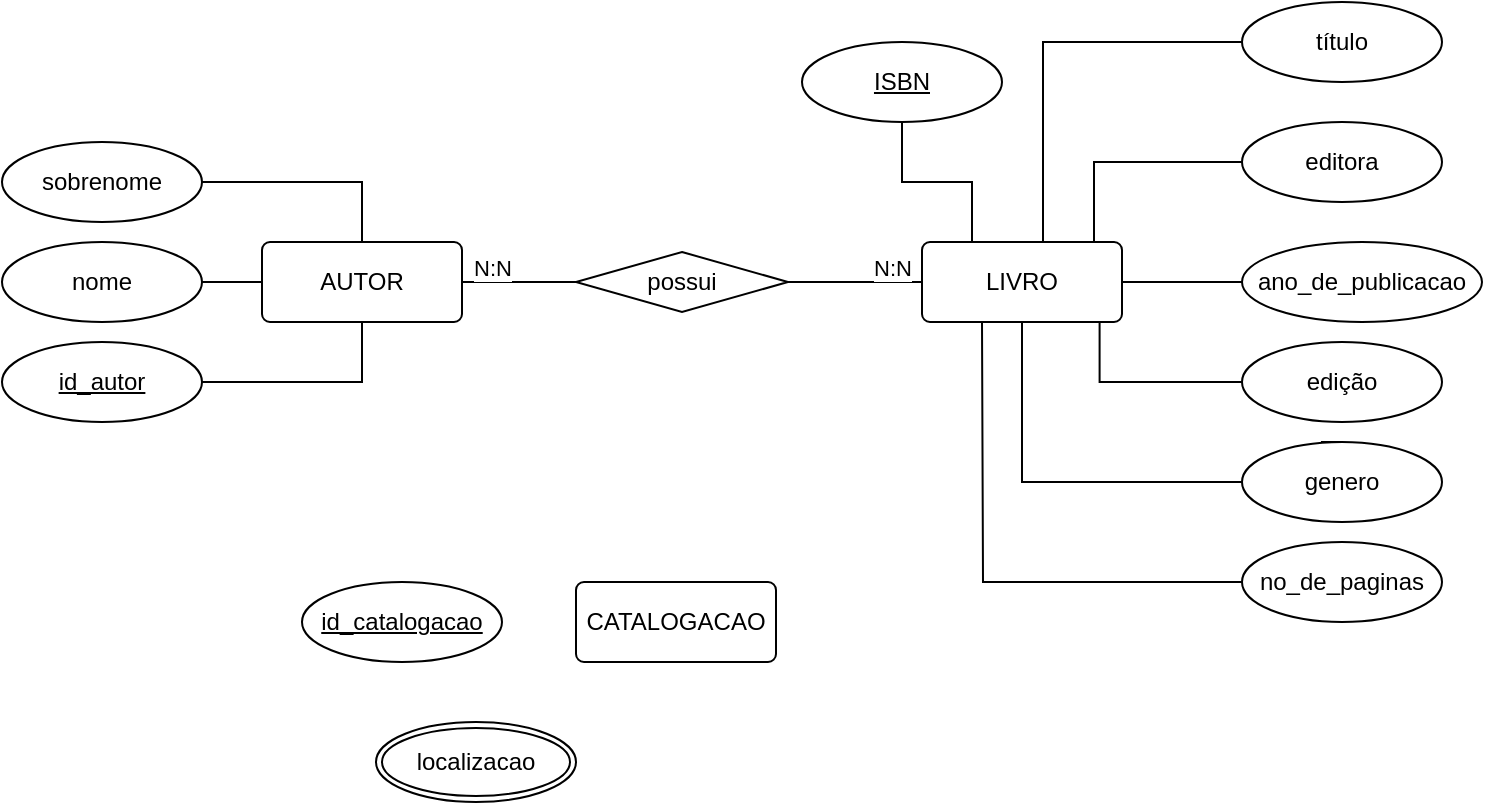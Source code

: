 <mxfile version="26.2.2">
  <diagram name="Página-1" id="CUABwqQ-d0Yb38siOlgN">
    <mxGraphModel dx="705" dy="832" grid="1" gridSize="10" guides="1" tooltips="1" connect="1" arrows="1" fold="1" page="1" pageScale="1" pageWidth="827" pageHeight="1169" math="0" shadow="0">
      <root>
        <mxCell id="0" />
        <mxCell id="1" parent="0" />
        <mxCell id="1DjiUxDrEVGoeN44snmC-1" style="edgeStyle=orthogonalEdgeStyle;shape=connector;rounded=0;orthogonalLoop=1;jettySize=auto;html=1;exitX=1;exitY=0.5;exitDx=0;exitDy=0;strokeColor=default;align=center;verticalAlign=middle;fontFamily=Helvetica;fontSize=11;fontColor=default;labelBackgroundColor=default;startFill=0;endArrow=none;" parent="1" source="1DjiUxDrEVGoeN44snmC-2" target="1DjiUxDrEVGoeN44snmC-22" edge="1">
          <mxGeometry relative="1" as="geometry" />
        </mxCell>
        <mxCell id="1DjiUxDrEVGoeN44snmC-2" value="AUTOR" style="rounded=1;arcSize=10;whiteSpace=wrap;html=1;align=center;" parent="1" vertex="1">
          <mxGeometry x="160" y="150" width="100" height="40" as="geometry" />
        </mxCell>
        <mxCell id="1DjiUxDrEVGoeN44snmC-3" style="edgeStyle=orthogonalEdgeStyle;rounded=0;orthogonalLoop=1;jettySize=auto;html=1;exitX=1;exitY=0.5;exitDx=0;exitDy=0;endArrow=none;startFill=0;" parent="1" source="1DjiUxDrEVGoeN44snmC-4" target="1DjiUxDrEVGoeN44snmC-2" edge="1">
          <mxGeometry relative="1" as="geometry" />
        </mxCell>
        <mxCell id="1DjiUxDrEVGoeN44snmC-4" value="nome" style="ellipse;whiteSpace=wrap;html=1;align=center;" parent="1" vertex="1">
          <mxGeometry x="30" y="150" width="100" height="40" as="geometry" />
        </mxCell>
        <mxCell id="1DjiUxDrEVGoeN44snmC-5" style="edgeStyle=orthogonalEdgeStyle;rounded=0;orthogonalLoop=1;jettySize=auto;html=1;exitX=1;exitY=0.5;exitDx=0;exitDy=0;endArrow=none;startFill=0;" parent="1" source="1DjiUxDrEVGoeN44snmC-6" target="1DjiUxDrEVGoeN44snmC-2" edge="1">
          <mxGeometry relative="1" as="geometry" />
        </mxCell>
        <mxCell id="1DjiUxDrEVGoeN44snmC-6" value="sobrenome" style="ellipse;whiteSpace=wrap;html=1;align=center;" parent="1" vertex="1">
          <mxGeometry x="30" y="100" width="100" height="40" as="geometry" />
        </mxCell>
        <mxCell id="1DjiUxDrEVGoeN44snmC-7" style="edgeStyle=orthogonalEdgeStyle;shape=connector;rounded=0;orthogonalLoop=1;jettySize=auto;html=1;exitX=1;exitY=0.5;exitDx=0;exitDy=0;strokeColor=default;align=center;verticalAlign=middle;fontFamily=Helvetica;fontSize=11;fontColor=default;labelBackgroundColor=default;startFill=0;endArrow=none;" parent="1" source="1DjiUxDrEVGoeN44snmC-8" target="1DjiUxDrEVGoeN44snmC-2" edge="1">
          <mxGeometry relative="1" as="geometry" />
        </mxCell>
        <mxCell id="1DjiUxDrEVGoeN44snmC-8" value="id_autor" style="ellipse;whiteSpace=wrap;html=1;align=center;fontStyle=4;" parent="1" vertex="1">
          <mxGeometry x="30" y="200" width="100" height="40" as="geometry" />
        </mxCell>
        <mxCell id="1DjiUxDrEVGoeN44snmC-9" value="LIVRO" style="rounded=1;arcSize=10;whiteSpace=wrap;html=1;align=center;" parent="1" vertex="1">
          <mxGeometry x="490" y="150" width="100" height="40" as="geometry" />
        </mxCell>
        <mxCell id="1DjiUxDrEVGoeN44snmC-10" style="edgeStyle=orthogonalEdgeStyle;shape=connector;rounded=0;orthogonalLoop=1;jettySize=auto;html=1;exitX=0.5;exitY=1;exitDx=0;exitDy=0;entryX=0.25;entryY=0;entryDx=0;entryDy=0;strokeColor=default;align=center;verticalAlign=middle;fontFamily=Helvetica;fontSize=11;fontColor=default;labelBackgroundColor=default;startFill=0;endArrow=none;" parent="1" source="1DjiUxDrEVGoeN44snmC-11" target="1DjiUxDrEVGoeN44snmC-9" edge="1">
          <mxGeometry relative="1" as="geometry" />
        </mxCell>
        <mxCell id="1DjiUxDrEVGoeN44snmC-11" value="ISBN" style="ellipse;whiteSpace=wrap;html=1;align=center;fontStyle=4;" parent="1" vertex="1">
          <mxGeometry x="430" y="50" width="100" height="40" as="geometry" />
        </mxCell>
        <mxCell id="1DjiUxDrEVGoeN44snmC-12" value="editora" style="ellipse;whiteSpace=wrap;html=1;align=center;" parent="1" vertex="1">
          <mxGeometry x="650" y="90" width="100" height="40" as="geometry" />
        </mxCell>
        <mxCell id="1DjiUxDrEVGoeN44snmC-13" value="título" style="ellipse;whiteSpace=wrap;html=1;align=center;" parent="1" vertex="1">
          <mxGeometry x="650" y="30" width="100" height="40" as="geometry" />
        </mxCell>
        <mxCell id="1DjiUxDrEVGoeN44snmC-14" value="edição" style="ellipse;whiteSpace=wrap;html=1;align=center;" parent="1" vertex="1">
          <mxGeometry x="650" y="200" width="100" height="40" as="geometry" />
        </mxCell>
        <mxCell id="1DjiUxDrEVGoeN44snmC-15" style="edgeStyle=orthogonalEdgeStyle;shape=connector;rounded=0;orthogonalLoop=1;jettySize=auto;html=1;exitX=0;exitY=0.5;exitDx=0;exitDy=0;entryX=1;entryY=0.5;entryDx=0;entryDy=0;strokeColor=default;align=center;verticalAlign=middle;fontFamily=Helvetica;fontSize=11;fontColor=default;labelBackgroundColor=default;startFill=0;endArrow=none;curved=0;" parent="1" source="1DjiUxDrEVGoeN44snmC-16" target="1DjiUxDrEVGoeN44snmC-9" edge="1">
          <mxGeometry relative="1" as="geometry" />
        </mxCell>
        <mxCell id="1DjiUxDrEVGoeN44snmC-16" value="ano_de_publicacao" style="ellipse;whiteSpace=wrap;html=1;align=center;" parent="1" vertex="1">
          <mxGeometry x="650" y="150" width="120" height="40" as="geometry" />
        </mxCell>
        <mxCell id="1DjiUxDrEVGoeN44snmC-17" style="edgeStyle=orthogonalEdgeStyle;shape=connector;rounded=0;orthogonalLoop=1;jettySize=auto;html=1;exitX=0.5;exitY=0;exitDx=0;exitDy=0;strokeColor=default;align=center;verticalAlign=middle;fontFamily=Helvetica;fontSize=11;fontColor=default;labelBackgroundColor=default;startFill=0;endArrow=none;" parent="1" source="1DjiUxDrEVGoeN44snmC-18" target="1DjiUxDrEVGoeN44snmC-9" edge="1">
          <mxGeometry relative="1" as="geometry">
            <Array as="points">
              <mxPoint x="690" y="270" />
              <mxPoint x="540" y="270" />
            </Array>
          </mxGeometry>
        </mxCell>
        <mxCell id="1DjiUxDrEVGoeN44snmC-18" value="genero" style="ellipse;whiteSpace=wrap;html=1;align=center;" parent="1" vertex="1">
          <mxGeometry x="650" y="250" width="100" height="40" as="geometry" />
        </mxCell>
        <mxCell id="1DjiUxDrEVGoeN44snmC-19" style="edgeStyle=orthogonalEdgeStyle;shape=connector;rounded=0;orthogonalLoop=1;jettySize=auto;html=1;exitX=0;exitY=0.5;exitDx=0;exitDy=0;strokeColor=default;align=center;verticalAlign=middle;fontFamily=Helvetica;fontSize=11;fontColor=default;labelBackgroundColor=default;startFill=0;endArrow=none;" parent="1" source="1DjiUxDrEVGoeN44snmC-20" edge="1">
          <mxGeometry relative="1" as="geometry">
            <mxPoint x="520" y="190" as="targetPoint" />
          </mxGeometry>
        </mxCell>
        <mxCell id="1DjiUxDrEVGoeN44snmC-20" value="no_de_paginas" style="ellipse;whiteSpace=wrap;html=1;align=center;" parent="1" vertex="1">
          <mxGeometry x="650" y="300" width="100" height="40" as="geometry" />
        </mxCell>
        <mxCell id="1DjiUxDrEVGoeN44snmC-21" style="edgeStyle=orthogonalEdgeStyle;shape=connector;rounded=0;orthogonalLoop=1;jettySize=auto;html=1;exitX=1;exitY=0.5;exitDx=0;exitDy=0;strokeColor=default;align=center;verticalAlign=middle;fontFamily=Helvetica;fontSize=11;fontColor=default;labelBackgroundColor=default;startFill=0;endArrow=none;" parent="1" source="1DjiUxDrEVGoeN44snmC-22" target="1DjiUxDrEVGoeN44snmC-9" edge="1">
          <mxGeometry relative="1" as="geometry" />
        </mxCell>
        <mxCell id="1DjiUxDrEVGoeN44snmC-22" value="possui" style="shape=rhombus;perimeter=rhombusPerimeter;whiteSpace=wrap;html=1;align=center;" parent="1" vertex="1">
          <mxGeometry x="317" y="155" width="106" height="30" as="geometry" />
        </mxCell>
        <mxCell id="1DjiUxDrEVGoeN44snmC-23" value="N:N" style="text;strokeColor=none;fillColor=none;spacingLeft=4;spacingRight=4;overflow=hidden;rotatable=0;points=[[0,0.5],[1,0.5]];portConstraint=eastwest;fontSize=11;whiteSpace=wrap;html=1;fontFamily=Helvetica;fontColor=default;labelBackgroundColor=default;" parent="1" vertex="1">
          <mxGeometry x="260" y="150" width="40" height="30" as="geometry" />
        </mxCell>
        <mxCell id="1DjiUxDrEVGoeN44snmC-24" value="N:N" style="text;strokeColor=none;fillColor=none;spacingLeft=4;spacingRight=4;overflow=hidden;rotatable=0;points=[[0,0.5],[1,0.5]];portConstraint=eastwest;fontSize=11;whiteSpace=wrap;html=1;fontFamily=Helvetica;fontColor=default;labelBackgroundColor=default;" parent="1" vertex="1">
          <mxGeometry x="460" y="150" width="40" height="30" as="geometry" />
        </mxCell>
        <mxCell id="1DjiUxDrEVGoeN44snmC-25" style="edgeStyle=orthogonalEdgeStyle;shape=connector;rounded=0;orthogonalLoop=1;jettySize=auto;html=1;exitX=0;exitY=0.5;exitDx=0;exitDy=0;entryX=0.605;entryY=-0.003;entryDx=0;entryDy=0;entryPerimeter=0;strokeColor=default;align=center;verticalAlign=middle;fontFamily=Helvetica;fontSize=11;fontColor=default;labelBackgroundColor=default;startFill=0;endArrow=none;" parent="1" source="1DjiUxDrEVGoeN44snmC-13" target="1DjiUxDrEVGoeN44snmC-9" edge="1">
          <mxGeometry relative="1" as="geometry" />
        </mxCell>
        <mxCell id="1DjiUxDrEVGoeN44snmC-26" style="edgeStyle=orthogonalEdgeStyle;shape=connector;rounded=0;orthogonalLoop=1;jettySize=auto;html=1;exitX=0;exitY=0.5;exitDx=0;exitDy=0;entryX=0.86;entryY=-0.003;entryDx=0;entryDy=0;entryPerimeter=0;strokeColor=default;align=center;verticalAlign=middle;fontFamily=Helvetica;fontSize=11;fontColor=default;labelBackgroundColor=default;startFill=0;endArrow=none;" parent="1" source="1DjiUxDrEVGoeN44snmC-12" target="1DjiUxDrEVGoeN44snmC-9" edge="1">
          <mxGeometry relative="1" as="geometry" />
        </mxCell>
        <mxCell id="1DjiUxDrEVGoeN44snmC-27" style="edgeStyle=orthogonalEdgeStyle;shape=connector;rounded=0;orthogonalLoop=1;jettySize=auto;html=1;exitX=0;exitY=0.5;exitDx=0;exitDy=0;entryX=0.888;entryY=1.014;entryDx=0;entryDy=0;entryPerimeter=0;strokeColor=default;align=center;verticalAlign=middle;fontFamily=Helvetica;fontSize=11;fontColor=default;labelBackgroundColor=default;startFill=0;endArrow=none;" parent="1" source="1DjiUxDrEVGoeN44snmC-14" target="1DjiUxDrEVGoeN44snmC-9" edge="1">
          <mxGeometry relative="1" as="geometry" />
        </mxCell>
        <mxCell id="USQjlUiwacShHPwHFv54-1" value="CATALOGACAO" style="rounded=1;arcSize=10;whiteSpace=wrap;html=1;align=center;" parent="1" vertex="1">
          <mxGeometry x="317" y="320" width="100" height="40" as="geometry" />
        </mxCell>
        <mxCell id="l41o6Oyfha5lnOJ68SWm-4" value="localizacao" style="ellipse;shape=doubleEllipse;margin=3;whiteSpace=wrap;html=1;align=center;" vertex="1" parent="1">
          <mxGeometry x="217" y="390" width="100" height="40" as="geometry" />
        </mxCell>
        <mxCell id="l41o6Oyfha5lnOJ68SWm-5" value="id_catalogacao" style="ellipse;whiteSpace=wrap;html=1;align=center;fontStyle=4;" vertex="1" parent="1">
          <mxGeometry x="180" y="320" width="100" height="40" as="geometry" />
        </mxCell>
      </root>
    </mxGraphModel>
  </diagram>
</mxfile>
